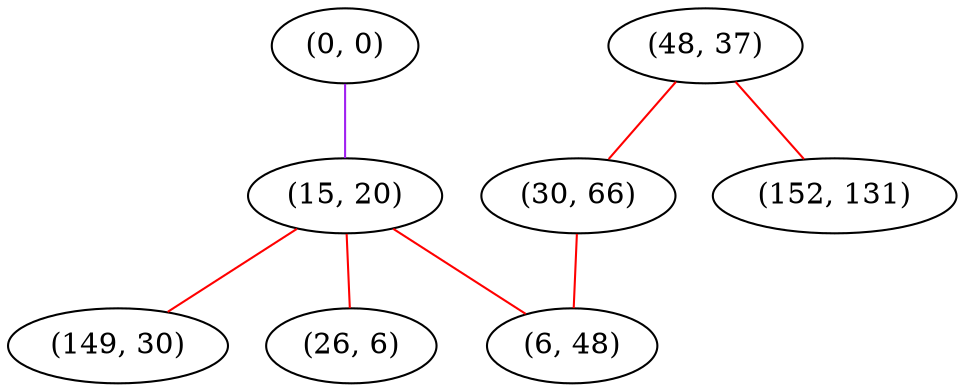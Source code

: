 graph "" {
"(0, 0)";
"(48, 37)";
"(15, 20)";
"(30, 66)";
"(149, 30)";
"(152, 131)";
"(26, 6)";
"(6, 48)";
"(0, 0)" -- "(15, 20)"  [color=purple, key=0, weight=4];
"(48, 37)" -- "(152, 131)"  [color=red, key=0, weight=1];
"(48, 37)" -- "(30, 66)"  [color=red, key=0, weight=1];
"(15, 20)" -- "(149, 30)"  [color=red, key=0, weight=1];
"(15, 20)" -- "(26, 6)"  [color=red, key=0, weight=1];
"(15, 20)" -- "(6, 48)"  [color=red, key=0, weight=1];
"(30, 66)" -- "(6, 48)"  [color=red, key=0, weight=1];
}
